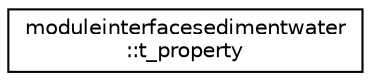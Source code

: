 digraph "Graphical Class Hierarchy"
{
 // LATEX_PDF_SIZE
  edge [fontname="Helvetica",fontsize="10",labelfontname="Helvetica",labelfontsize="10"];
  node [fontname="Helvetica",fontsize="10",shape=record];
  rankdir="LR";
  Node0 [label="moduleinterfacesedimentwater\l::t_property",height=0.2,width=0.4,color="black", fillcolor="white", style="filled",URL="$structmoduleinterfacesedimentwater_1_1t__property.html",tooltip=" "];
}
